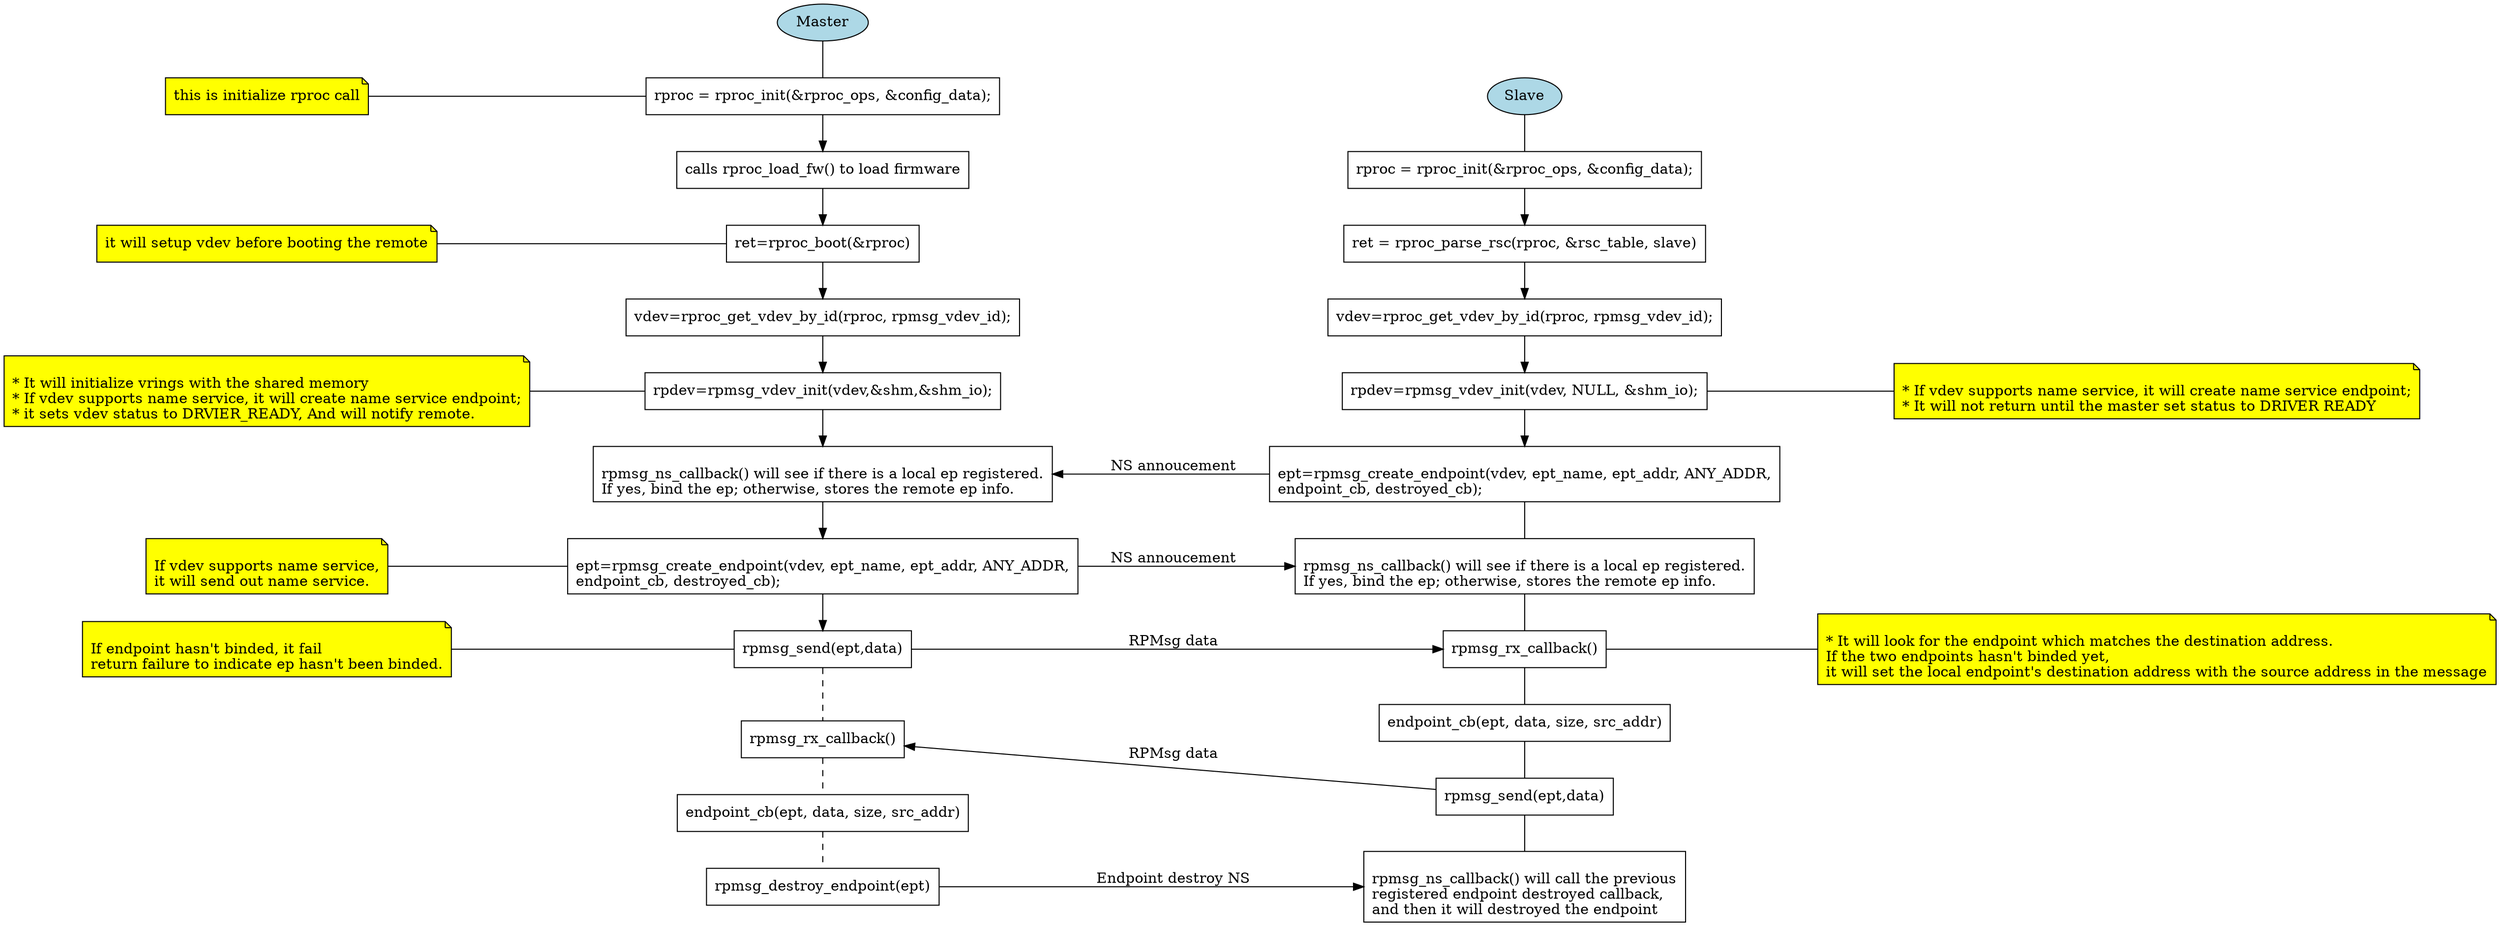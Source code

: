 // RPMsg dynamic endpoints binding

digraph G {
  rankdir="LR";

  subgraph roles {
    node [style="filled", fillcolor="lightblue"];
    master [label="Master"];
    slave [label="Slave"];
  }

  subgraph m_comment_nodes {
    node [group=m_comment, shape="note", style="filled", fillcolor="yellow"];
    rank="same";
    m_rproc_init_comment [label="this is initialize rproc call"];
    m_rproc_boot_comment [label="it will setup vdev before booting the remote"];
    m_rpmsg_vdev_init_comment [label="\l* It will initialize vrings with the shared memory\l* If vdev supports name service, it will create name service endpoint;\l* it sets vdev status to DRVIER_READY, And will notify remote.\l"];
    m_rpmsg_create_ep_comment [label="\lIf vdev supports name service,\lit will send out name service.\l"];
    m_rpmsg_send_comment [label="\lIf endpoint hasn't binded, it fail\lreturn failure to indicate ep hasn't been binded.\l"];

  }

  subgraph m_flow_nodes {
    node [shape="box"];
    rank="same";
    m_rproc_init [label="rproc = rproc_init(&rproc_ops, &config_data);"];
    m_rproc_load_fw [label="calls rproc_load_fw() to load firmware"];
    m_rproc_boot [shape="box", label="ret=rproc_boot(&rproc)"];
    m_rproc_get_vdev [label="vdev=rproc_get_vdev_by_id(rproc, rpmsg_vdev_id);"];
    m_rpmsg_vdev_init [label="rpdev=rpmsg_vdev_init(vdev,&shm,&shm_io);"];
    m_rpmsg_ns_cb [label="\lrpmsg_ns_callback() will see if there is a local ep registered.\lIf yes, bind the ep; otherwise, stores the remote ep info.\l"];
    m_rpmsg_create_ep [label="\lept=rpmsg_create_endpoint(vdev, ept_name, ept_addr, ANY_ADDR,\lendpoint_cb, destroyed_cb);\l"];
    m_rpmsg_send [label="rpmsg_send(ept,data)"];
    m_rpmsg_rx_cb [label="rpmsg_rx_callback()"];
    m_ep_cb [label="endpoint_cb(ept, data, size, src_addr)"];
    m_rpmsg_destroy_ep [label="rpmsg_destroy_endpoint(ept)"];

    m_rproc_init -> m_rproc_load_fw -> m_rproc_boot -> m_rproc_get_vdev ->
    m_rpmsg_vdev_init -> m_rpmsg_ns_cb -> m_rpmsg_create_ep -> m_rpmsg_send;
    m_rpmsg_send -> m_rpmsg_rx_cb -> m_ep_cb ->
    m_rpmsg_destroy_ep [dir="none", style="dashed"];
  }

  subgraph s_flow_nodes {
    rank="same";
    node [shape="box"];
    s_rproc_init [label="rproc = rproc_init(&rproc_ops, &config_data);"];

    s_rproc_parse_rsc [label="ret = rproc_parse_rsc(rproc, &rsc_table, slave)"];
    s_rproc_get_vdev [label="vdev=rproc_get_vdev_by_id(rproc, rpmsg_vdev_id);"];
    s_rpmsg_vdev_init [label="rpdev=rpmsg_vdev_init(vdev, NULL, &shm_io);"];
    s_rpmsg_create_ep [label="\lept=rpmsg_create_endpoint(vdev, ept_name, ept_addr, ANY_ADDR,\lendpoint_cb, destroyed_cb);\l"];
    s_rpmsg_ns_cb [label="\lrpmsg_ns_callback() will see if there is a local ep registered.\lIf yes, bind the ep; otherwise, stores the remote ep info.\l"];
    s_rpmsg_send [label="rpmsg_send(ept,data)"];
    s_rpmsg_rx_cb [label="rpmsg_rx_callback()"];
    s_ep_cb [label="endpoint_cb(ept, data, size, src_addr)"];
    s_rpmsg_ns_cb_destroy [label="\lrpmsg_ns_callback() will call the previous\lregistered endpoint destroyed callback,\land then it will destroyed the endpoint\l"];

    s_rproc_init -> s_rproc_parse_rsc -> s_rproc_get_vdev ->
    s_rpmsg_vdev_init -> s_rpmsg_create_ep;
    s_rpmsg_create_ep -> s_rpmsg_ns_cb -> s_rpmsg_rx_cb ->
    s_ep_cb -> s_rpmsg_send -> s_rpmsg_ns_cb_destroy [dir="none", style="dash"];

  }

  subgraph s_comment_nodes {
    node [group=s_comment, shape="note", style="filled", fillcolor="yellow"];
    rank="same";
    s_rpmsg_vdev_init_comment [label="\l* If vdev supports name service, it will create name service endpoint;\l* It will not return until the master set status to DRIVER READY\l"];
    s_rpmsg_rx_cb_comment [label="\l* It will look for the endpoint which matches the destination address.\lIf the two endpoints hasn't binded yet,\lit will set the local endpoint's destination address with the source address in the message\l"];
  }

  master -> m_rproc_init [dir="none"];
  slave -> s_rproc_init [dir="none"];
  s_rpmsg_create_ep -> m_rpmsg_ns_cb [label="NS annoucement"];
  m_rpmsg_create_ep -> s_rpmsg_ns_cb [label="NS annoucement"];
  m_rpmsg_send -> s_rpmsg_rx_cb [label="RPMsg data"];
  s_rpmsg_send -> m_rpmsg_rx_cb [label="RPMsg data"];
  m_rpmsg_destroy_ep -> s_rpmsg_ns_cb_destroy [label="Endpoint destroy NS"];

  m_rproc_init_comment -> m_rproc_init [dir="none"];
  m_rproc_boot_comment -> m_rproc_boot [dir="none"];
  m_rpmsg_vdev_init_comment -> m_rpmsg_vdev_init [dir="none"];
  m_rpmsg_create_ep_comment -> m_rpmsg_create_ep [dir="none"];
  m_rpmsg_send_comment -> m_rpmsg_send [dir="none"];

  s_rpmsg_vdev_init -> s_rpmsg_vdev_init_comment [dir="none"];
  s_rpmsg_rx_cb -> s_rpmsg_rx_cb_comment [dir="none"];

  {rank=same; master; m_rproc_init}
  {rank=same; slave; s_rproc_init}

}

